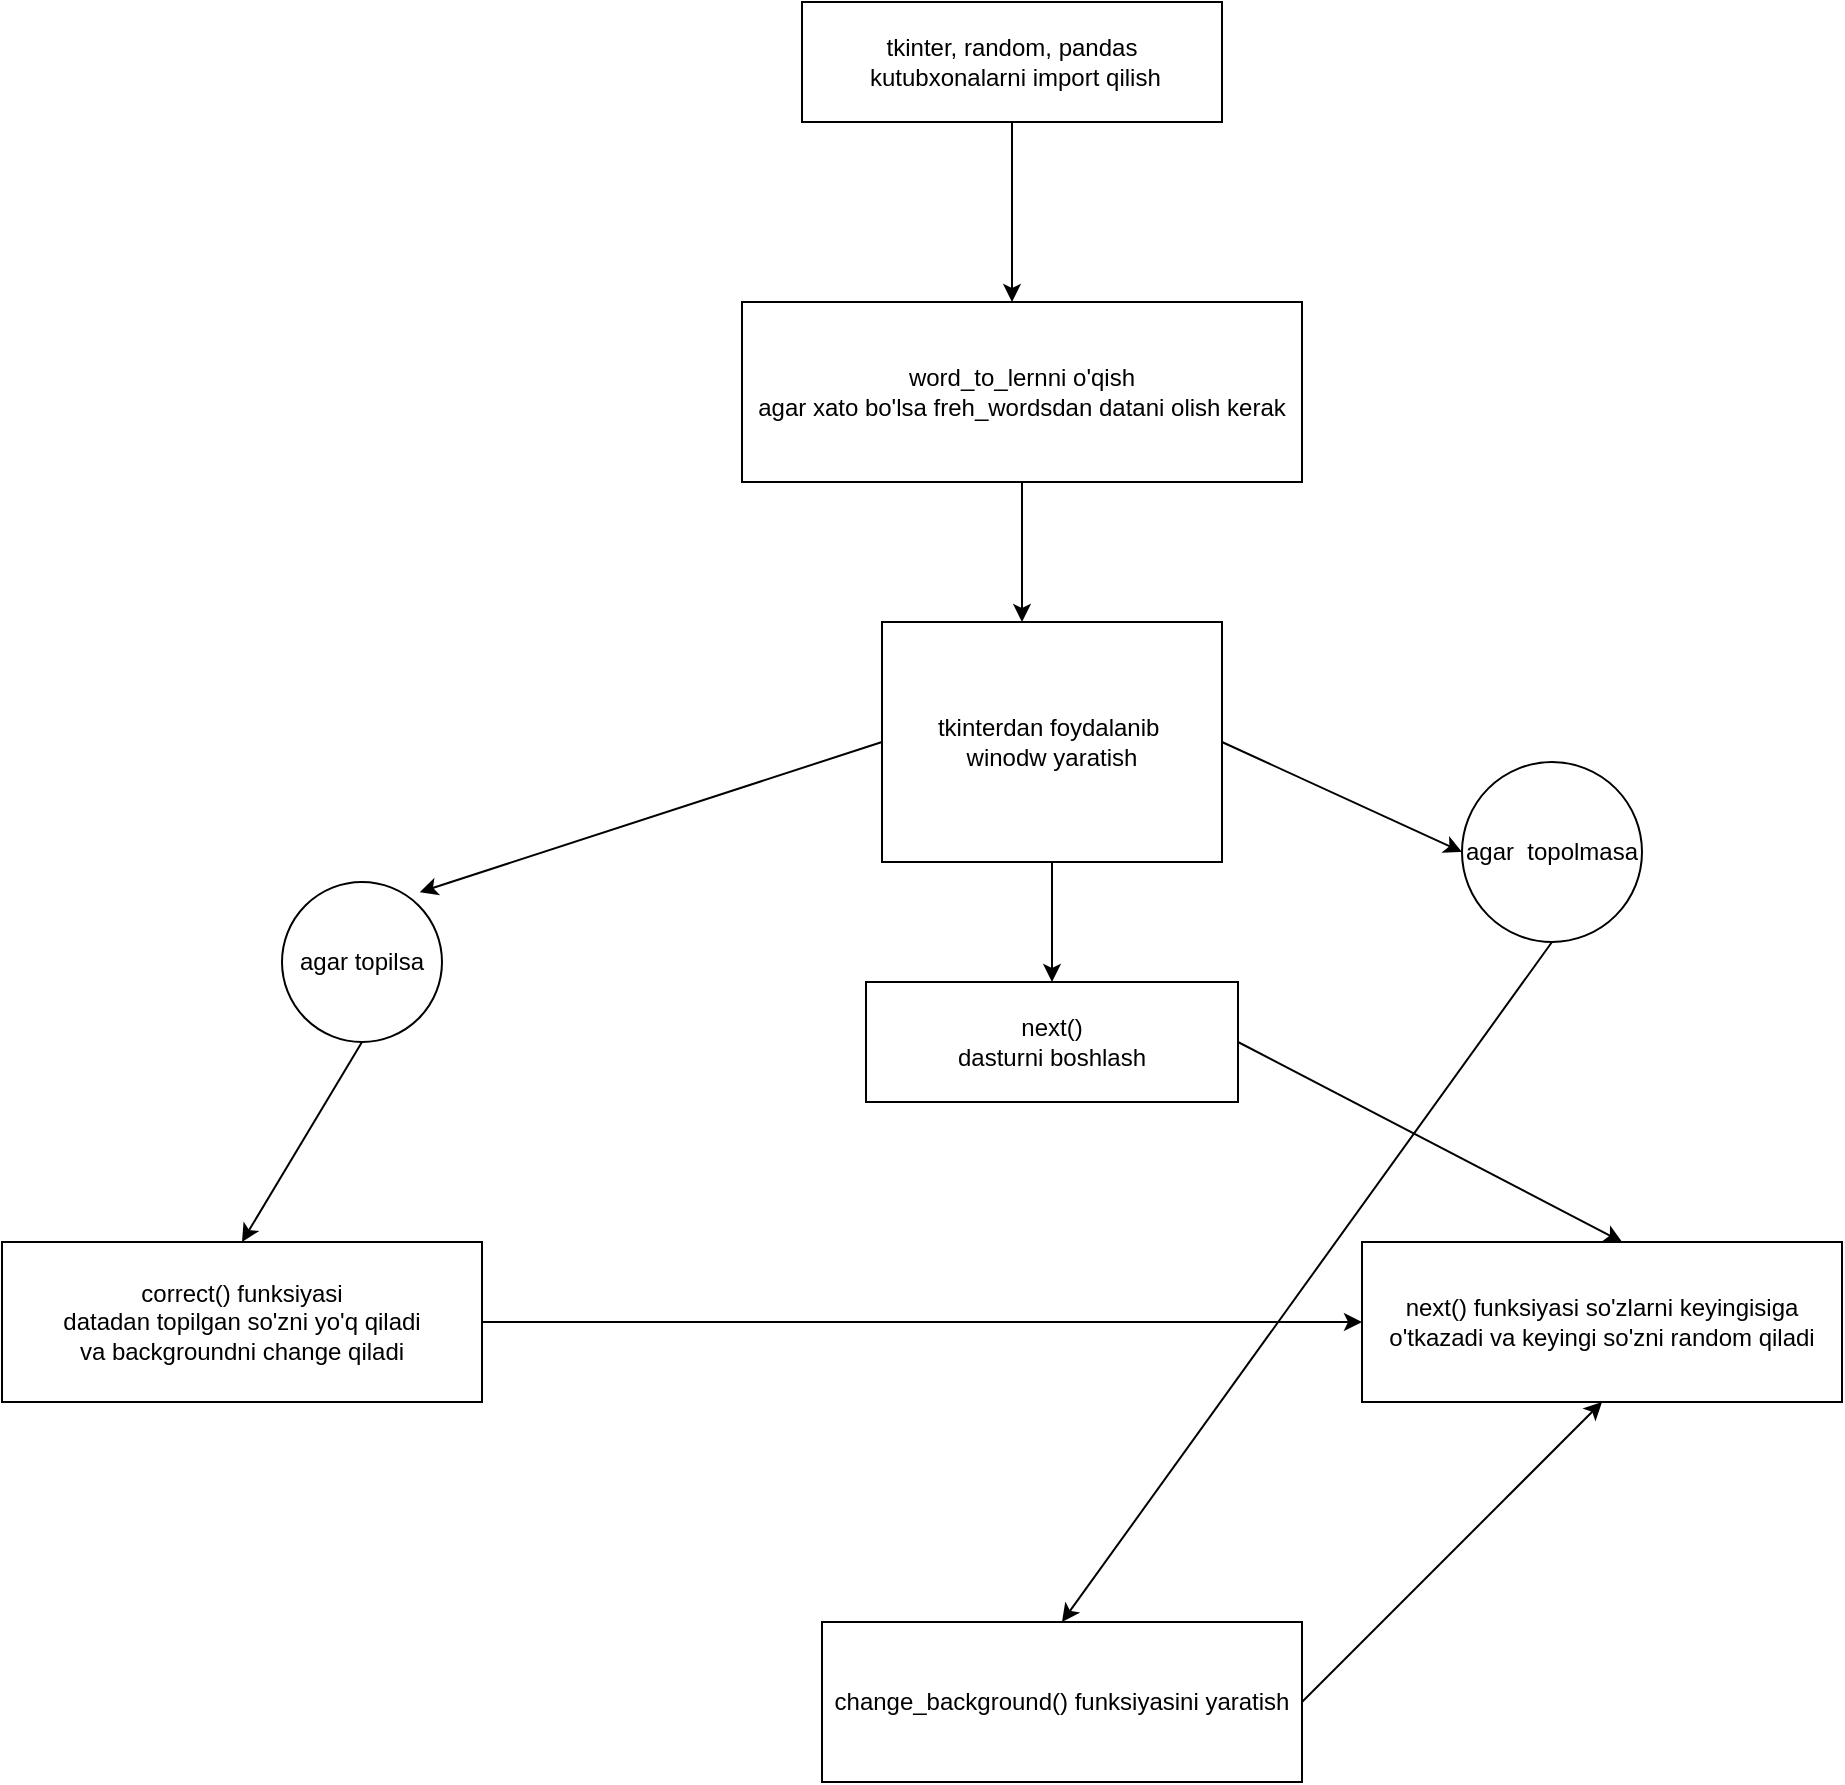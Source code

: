 <mxfile version="24.5.3" type="github">
  <diagram id="C5RBs43oDa-KdzZeNtuy" name="Page-1">
    <mxGraphModel dx="2227" dy="753" grid="1" gridSize="10" guides="1" tooltips="1" connect="1" arrows="1" fold="1" page="1" pageScale="1" pageWidth="827" pageHeight="1169" math="0" shadow="0">
      <root>
        <mxCell id="WIyWlLk6GJQsqaUBKTNV-0" />
        <mxCell id="WIyWlLk6GJQsqaUBKTNV-1" parent="WIyWlLk6GJQsqaUBKTNV-0" />
        <mxCell id="NH9BA23poBME2OLOZ0yj-0" value="tkinter, random, pandas&lt;div&gt;&amp;nbsp;kutubxonalarni import qilish&lt;/div&gt;" style="rounded=0;whiteSpace=wrap;html=1;" vertex="1" parent="WIyWlLk6GJQsqaUBKTNV-1">
          <mxGeometry x="230" y="50" width="210" height="60" as="geometry" />
        </mxCell>
        <mxCell id="NH9BA23poBME2OLOZ0yj-1" value="" style="endArrow=classic;html=1;rounded=0;exitX=0.5;exitY=1;exitDx=0;exitDy=0;" edge="1" parent="WIyWlLk6GJQsqaUBKTNV-1" source="NH9BA23poBME2OLOZ0yj-0">
          <mxGeometry width="50" height="50" relative="1" as="geometry">
            <mxPoint x="290" y="190" as="sourcePoint" />
            <mxPoint x="335" y="200" as="targetPoint" />
          </mxGeometry>
        </mxCell>
        <mxCell id="NH9BA23poBME2OLOZ0yj-2" value="word_to_lernni o&#39;qish&lt;div&gt;agar xato bo&#39;lsa freh_wordsdan datani olish kerak&lt;/div&gt;" style="rounded=0;whiteSpace=wrap;html=1;" vertex="1" parent="WIyWlLk6GJQsqaUBKTNV-1">
          <mxGeometry x="200" y="200" width="280" height="90" as="geometry" />
        </mxCell>
        <mxCell id="NH9BA23poBME2OLOZ0yj-3" value="" style="endArrow=classic;html=1;rounded=0;exitX=0.5;exitY=1;exitDx=0;exitDy=0;" edge="1" parent="WIyWlLk6GJQsqaUBKTNV-1" source="NH9BA23poBME2OLOZ0yj-2">
          <mxGeometry width="50" height="50" relative="1" as="geometry">
            <mxPoint x="290" y="360" as="sourcePoint" />
            <mxPoint x="340" y="360" as="targetPoint" />
          </mxGeometry>
        </mxCell>
        <mxCell id="NH9BA23poBME2OLOZ0yj-4" value="tkinterdan foydalanib&amp;nbsp;&lt;div&gt;winodw yaratish&lt;/div&gt;" style="rounded=0;whiteSpace=wrap;html=1;" vertex="1" parent="WIyWlLk6GJQsqaUBKTNV-1">
          <mxGeometry x="270" y="360" width="170" height="120" as="geometry" />
        </mxCell>
        <mxCell id="NH9BA23poBME2OLOZ0yj-7" value="change_background() funksiyasini yaratish" style="rounded=0;whiteSpace=wrap;html=1;" vertex="1" parent="WIyWlLk6GJQsqaUBKTNV-1">
          <mxGeometry x="240" y="860" width="240" height="80" as="geometry" />
        </mxCell>
        <mxCell id="NH9BA23poBME2OLOZ0yj-9" value="correct() funksiyasi&lt;div&gt;datadan topilgan so&#39;zni yo&#39;q qiladi&lt;/div&gt;&lt;div&gt;va backgroundni change qiladi&lt;/div&gt;" style="rounded=0;whiteSpace=wrap;html=1;" vertex="1" parent="WIyWlLk6GJQsqaUBKTNV-1">
          <mxGeometry x="-170" y="670" width="240" height="80" as="geometry" />
        </mxCell>
        <mxCell id="NH9BA23poBME2OLOZ0yj-10" value="next() funksiyasi so&#39;zlarni keyingisiga o&#39;tkazadi va keyingi so&#39;zni random qiladi" style="rounded=0;whiteSpace=wrap;html=1;" vertex="1" parent="WIyWlLk6GJQsqaUBKTNV-1">
          <mxGeometry x="510" y="670" width="240" height="80" as="geometry" />
        </mxCell>
        <mxCell id="NH9BA23poBME2OLOZ0yj-11" value="next()&lt;div&gt;dasturni boshlash&lt;/div&gt;" style="rounded=0;whiteSpace=wrap;html=1;" vertex="1" parent="WIyWlLk6GJQsqaUBKTNV-1">
          <mxGeometry x="262" y="540" width="186" height="60" as="geometry" />
        </mxCell>
        <mxCell id="NH9BA23poBME2OLOZ0yj-12" value="" style="endArrow=classic;html=1;rounded=0;exitX=0.5;exitY=1;exitDx=0;exitDy=0;entryX=0.5;entryY=0;entryDx=0;entryDy=0;" edge="1" parent="WIyWlLk6GJQsqaUBKTNV-1" source="NH9BA23poBME2OLOZ0yj-4" target="NH9BA23poBME2OLOZ0yj-11">
          <mxGeometry width="50" height="50" relative="1" as="geometry">
            <mxPoint x="310" y="490" as="sourcePoint" />
            <mxPoint x="360" y="440" as="targetPoint" />
          </mxGeometry>
        </mxCell>
        <mxCell id="NH9BA23poBME2OLOZ0yj-18" value="" style="endArrow=classic;html=1;rounded=0;entryX=0.542;entryY=0;entryDx=0;entryDy=0;entryPerimeter=0;exitX=1;exitY=0.5;exitDx=0;exitDy=0;" edge="1" parent="WIyWlLk6GJQsqaUBKTNV-1" source="NH9BA23poBME2OLOZ0yj-11" target="NH9BA23poBME2OLOZ0yj-10">
          <mxGeometry width="50" height="50" relative="1" as="geometry">
            <mxPoint x="450" y="580" as="sourcePoint" />
            <mxPoint x="500" y="530" as="targetPoint" />
          </mxGeometry>
        </mxCell>
        <mxCell id="NH9BA23poBME2OLOZ0yj-19" value="agar topilsa" style="ellipse;whiteSpace=wrap;html=1;aspect=fixed;" vertex="1" parent="WIyWlLk6GJQsqaUBKTNV-1">
          <mxGeometry x="-30" y="490" width="80" height="80" as="geometry" />
        </mxCell>
        <mxCell id="NH9BA23poBME2OLOZ0yj-20" value="agar&amp;nbsp; topolmasa" style="ellipse;whiteSpace=wrap;html=1;aspect=fixed;" vertex="1" parent="WIyWlLk6GJQsqaUBKTNV-1">
          <mxGeometry x="560" y="430" width="90" height="90" as="geometry" />
        </mxCell>
        <mxCell id="NH9BA23poBME2OLOZ0yj-21" value="" style="endArrow=classic;html=1;rounded=0;entryX=0.861;entryY=0.064;entryDx=0;entryDy=0;entryPerimeter=0;exitX=0;exitY=0.5;exitDx=0;exitDy=0;" edge="1" parent="WIyWlLk6GJQsqaUBKTNV-1" source="NH9BA23poBME2OLOZ0yj-4" target="NH9BA23poBME2OLOZ0yj-19">
          <mxGeometry width="50" height="50" relative="1" as="geometry">
            <mxPoint x="150" y="560" as="sourcePoint" />
            <mxPoint x="200" y="510" as="targetPoint" />
          </mxGeometry>
        </mxCell>
        <mxCell id="NH9BA23poBME2OLOZ0yj-22" value="" style="endArrow=classic;html=1;rounded=0;exitX=0.5;exitY=1;exitDx=0;exitDy=0;entryX=0.5;entryY=0;entryDx=0;entryDy=0;" edge="1" parent="WIyWlLk6GJQsqaUBKTNV-1" source="NH9BA23poBME2OLOZ0yj-19" target="NH9BA23poBME2OLOZ0yj-9">
          <mxGeometry width="50" height="50" relative="1" as="geometry">
            <mxPoint x="80" y="650" as="sourcePoint" />
            <mxPoint x="130" y="600" as="targetPoint" />
          </mxGeometry>
        </mxCell>
        <mxCell id="NH9BA23poBME2OLOZ0yj-23" value="" style="endArrow=classic;html=1;rounded=0;entryX=0;entryY=0.5;entryDx=0;entryDy=0;" edge="1" parent="WIyWlLk6GJQsqaUBKTNV-1" target="NH9BA23poBME2OLOZ0yj-20">
          <mxGeometry width="50" height="50" relative="1" as="geometry">
            <mxPoint x="440" y="420" as="sourcePoint" />
            <mxPoint x="490" y="370" as="targetPoint" />
          </mxGeometry>
        </mxCell>
        <mxCell id="NH9BA23poBME2OLOZ0yj-24" value="" style="endArrow=classic;html=1;rounded=0;entryX=0.5;entryY=0;entryDx=0;entryDy=0;exitX=0.5;exitY=1;exitDx=0;exitDy=0;" edge="1" parent="WIyWlLk6GJQsqaUBKTNV-1" source="NH9BA23poBME2OLOZ0yj-20" target="NH9BA23poBME2OLOZ0yj-7">
          <mxGeometry width="50" height="50" relative="1" as="geometry">
            <mxPoint x="620" y="550" as="sourcePoint" />
            <mxPoint x="670" y="500" as="targetPoint" />
          </mxGeometry>
        </mxCell>
        <mxCell id="NH9BA23poBME2OLOZ0yj-25" value="" style="endArrow=classic;html=1;rounded=0;entryX=0.5;entryY=1;entryDx=0;entryDy=0;" edge="1" parent="WIyWlLk6GJQsqaUBKTNV-1" target="NH9BA23poBME2OLOZ0yj-10">
          <mxGeometry width="50" height="50" relative="1" as="geometry">
            <mxPoint x="480" y="900" as="sourcePoint" />
            <mxPoint x="530" y="850" as="targetPoint" />
          </mxGeometry>
        </mxCell>
        <mxCell id="NH9BA23poBME2OLOZ0yj-26" value="" style="endArrow=classic;html=1;rounded=0;entryX=0;entryY=0.5;entryDx=0;entryDy=0;exitX=1;exitY=0.5;exitDx=0;exitDy=0;" edge="1" parent="WIyWlLk6GJQsqaUBKTNV-1" source="NH9BA23poBME2OLOZ0yj-9" target="NH9BA23poBME2OLOZ0yj-10">
          <mxGeometry width="50" height="50" relative="1" as="geometry">
            <mxPoint x="-10" y="850" as="sourcePoint" />
            <mxPoint x="40" y="800" as="targetPoint" />
          </mxGeometry>
        </mxCell>
      </root>
    </mxGraphModel>
  </diagram>
</mxfile>
